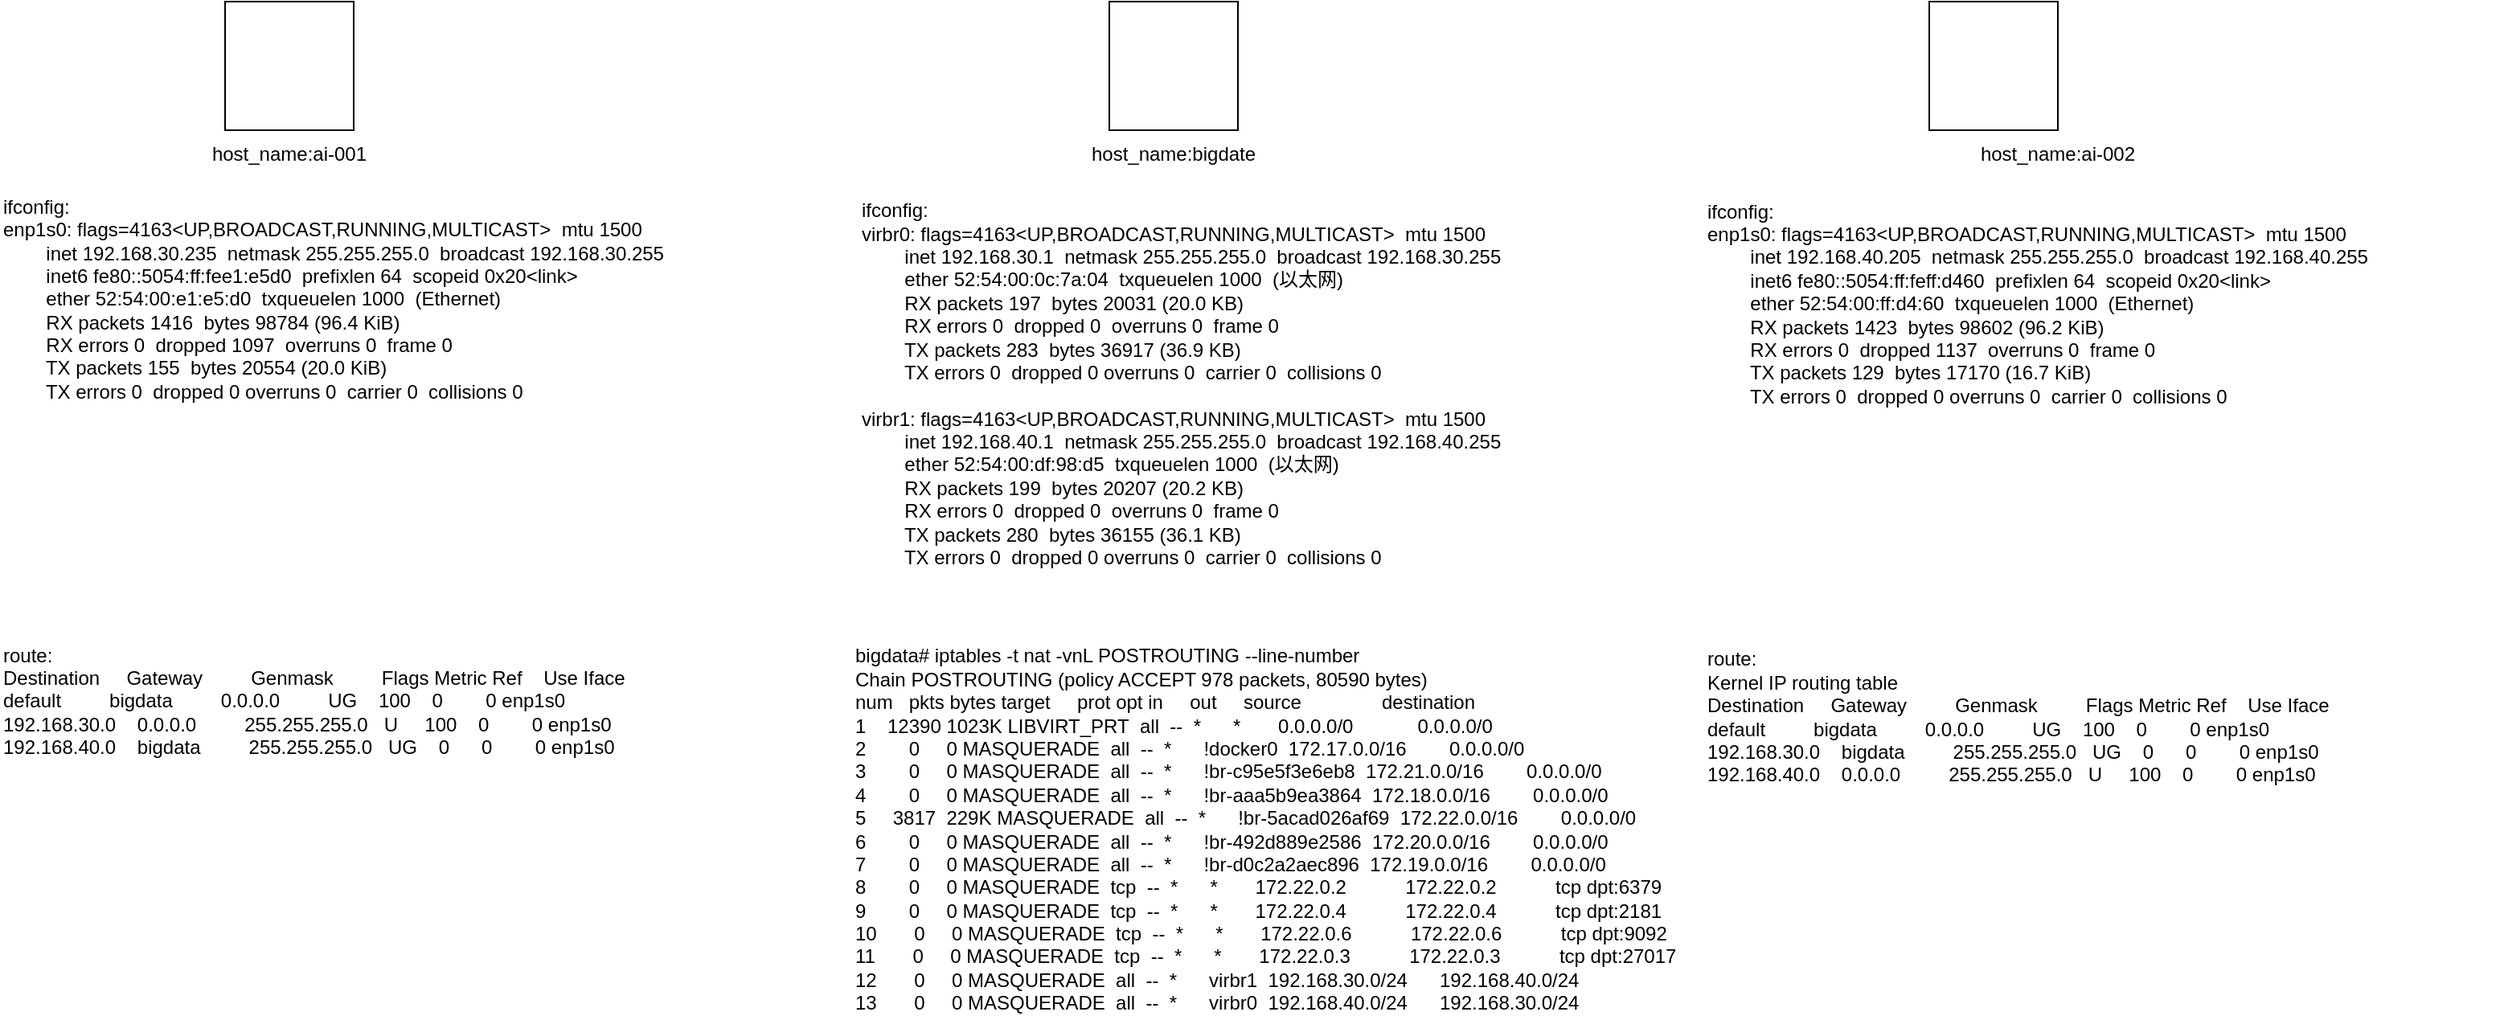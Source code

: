 <mxfile version="20.2.7" type="github">
  <diagram id="W1gFgebdyw7sRJ1A_aVv" name="第 1 页">
    <mxGraphModel dx="2062" dy="1133" grid="1" gridSize="10" guides="1" tooltips="1" connect="1" arrows="1" fold="1" page="1" pageScale="1" pageWidth="827" pageHeight="1169" math="0" shadow="0">
      <root>
        <mxCell id="0" />
        <mxCell id="1" parent="0" />
        <mxCell id="5NN0W6QtwbJhBw6NKLgg-1" value="" style="whiteSpace=wrap;html=1;aspect=fixed;" vertex="1" parent="1">
          <mxGeometry x="790" y="240" width="80" height="80" as="geometry" />
        </mxCell>
        <mxCell id="5NN0W6QtwbJhBw6NKLgg-2" value="" style="whiteSpace=wrap;html=1;aspect=fixed;" vertex="1" parent="1">
          <mxGeometry x="1300" y="240" width="80" height="80" as="geometry" />
        </mxCell>
        <mxCell id="5NN0W6QtwbJhBw6NKLgg-3" value="" style="whiteSpace=wrap;html=1;aspect=fixed;" vertex="1" parent="1">
          <mxGeometry x="240" y="240" width="80" height="80" as="geometry" />
        </mxCell>
        <mxCell id="5NN0W6QtwbJhBw6NKLgg-4" value="host_name:ai-001" style="text;html=1;strokeColor=none;fillColor=none;align=center;verticalAlign=middle;whiteSpace=wrap;rounded=0;" vertex="1" parent="1">
          <mxGeometry x="230" y="320" width="100" height="30" as="geometry" />
        </mxCell>
        <mxCell id="5NN0W6QtwbJhBw6NKLgg-5" value="host_name:ai-002" style="text;html=1;strokeColor=none;fillColor=none;align=center;verticalAlign=middle;whiteSpace=wrap;rounded=0;" vertex="1" parent="1">
          <mxGeometry x="1330" y="320" width="100" height="30" as="geometry" />
        </mxCell>
        <mxCell id="5NN0W6QtwbJhBw6NKLgg-6" value="host_name:bigdate" style="text;html=1;strokeColor=none;fillColor=none;align=center;verticalAlign=middle;whiteSpace=wrap;rounded=0;" vertex="1" parent="1">
          <mxGeometry x="780" y="320" width="100" height="30" as="geometry" />
        </mxCell>
        <mxCell id="5NN0W6QtwbJhBw6NKLgg-7" value="ifconfig:&lt;br&gt;&lt;div&gt;virbr0: flags=4163&amp;lt;UP,BROADCAST,RUNNING,MULTICAST&amp;gt;&amp;nbsp; mtu 1500&lt;/div&gt;&lt;div&gt;&amp;nbsp; &amp;nbsp; &amp;nbsp; &amp;nbsp; inet 192.168.30.1&amp;nbsp; netmask 255.255.255.0&amp;nbsp; broadcast 192.168.30.255&lt;/div&gt;&lt;div&gt;&amp;nbsp; &amp;nbsp; &amp;nbsp; &amp;nbsp; ether 52:54:00:0c:7a:04&amp;nbsp; txqueuelen 1000&amp;nbsp; (以太网)&lt;/div&gt;&lt;div&gt;&amp;nbsp; &amp;nbsp; &amp;nbsp; &amp;nbsp; RX packets 197&amp;nbsp; bytes 20031 (20.0 KB)&lt;/div&gt;&lt;div&gt;&amp;nbsp; &amp;nbsp; &amp;nbsp; &amp;nbsp; RX errors 0&amp;nbsp; dropped 0&amp;nbsp; overruns 0&amp;nbsp; frame 0&lt;/div&gt;&lt;div&gt;&amp;nbsp; &amp;nbsp; &amp;nbsp; &amp;nbsp; TX packets 283&amp;nbsp; bytes 36917 (36.9 KB)&lt;/div&gt;&lt;div&gt;&amp;nbsp; &amp;nbsp; &amp;nbsp; &amp;nbsp; TX errors 0&amp;nbsp; dropped 0 overruns 0&amp;nbsp; carrier 0&amp;nbsp; collisions 0&lt;/div&gt;&lt;div&gt;&lt;br&gt;&lt;/div&gt;&lt;div&gt;virbr1: flags=4163&amp;lt;UP,BROADCAST,RUNNING,MULTICAST&amp;gt;&amp;nbsp; mtu 1500&lt;/div&gt;&lt;div&gt;&amp;nbsp; &amp;nbsp; &amp;nbsp; &amp;nbsp; inet 192.168.40.1&amp;nbsp; netmask 255.255.255.0&amp;nbsp; broadcast 192.168.40.255&lt;/div&gt;&lt;div&gt;&amp;nbsp; &amp;nbsp; &amp;nbsp; &amp;nbsp; ether 52:54:00:df:98:d5&amp;nbsp; txqueuelen 1000&amp;nbsp; (以太网)&lt;/div&gt;&lt;div&gt;&amp;nbsp; &amp;nbsp; &amp;nbsp; &amp;nbsp; RX packets 199&amp;nbsp; bytes 20207 (20.2 KB)&lt;/div&gt;&lt;div&gt;&amp;nbsp; &amp;nbsp; &amp;nbsp; &amp;nbsp; RX errors 0&amp;nbsp; dropped 0&amp;nbsp; overruns 0&amp;nbsp; frame 0&lt;/div&gt;&lt;div&gt;&amp;nbsp; &amp;nbsp; &amp;nbsp; &amp;nbsp; TX packets 280&amp;nbsp; bytes 36155 (36.1 KB)&lt;/div&gt;&lt;div&gt;&amp;nbsp; &amp;nbsp; &amp;nbsp; &amp;nbsp; TX errors 0&amp;nbsp; dropped 0 overruns 0&amp;nbsp; carrier 0&amp;nbsp; collisions 0&lt;/div&gt;&lt;div&gt;&lt;br&gt;&lt;/div&gt;" style="text;html=1;strokeColor=none;fillColor=none;align=left;verticalAlign=middle;whiteSpace=wrap;rounded=0;" vertex="1" parent="1">
          <mxGeometry x="634" y="470" width="1020" height="30" as="geometry" />
        </mxCell>
        <mxCell id="5NN0W6QtwbJhBw6NKLgg-8" value="ifconfig:&lt;br&gt;&lt;div&gt;enp1s0: flags=4163&amp;lt;UP,BROADCAST,RUNNING,MULTICAST&amp;gt;&amp;nbsp; mtu 1500&lt;/div&gt;&lt;div&gt;&amp;nbsp; &amp;nbsp; &amp;nbsp; &amp;nbsp; inet 192.168.30.235&amp;nbsp; netmask 255.255.255.0&amp;nbsp; broadcast 192.168.30.255&lt;/div&gt;&lt;div&gt;&amp;nbsp; &amp;nbsp; &amp;nbsp; &amp;nbsp; inet6 fe80::5054:ff:fee1:e5d0&amp;nbsp; prefixlen 64&amp;nbsp; scopeid 0x20&amp;lt;link&amp;gt;&lt;/div&gt;&lt;div&gt;&amp;nbsp; &amp;nbsp; &amp;nbsp; &amp;nbsp; ether 52:54:00:e1:e5:d0&amp;nbsp; txqueuelen 1000&amp;nbsp; (Ethernet)&lt;/div&gt;&lt;div&gt;&amp;nbsp; &amp;nbsp; &amp;nbsp; &amp;nbsp; RX packets 1416&amp;nbsp; bytes 98784 (96.4 KiB)&lt;/div&gt;&lt;div&gt;&amp;nbsp; &amp;nbsp; &amp;nbsp; &amp;nbsp; RX errors 0&amp;nbsp; dropped 1097&amp;nbsp; overruns 0&amp;nbsp; frame 0&lt;/div&gt;&lt;div&gt;&amp;nbsp; &amp;nbsp; &amp;nbsp; &amp;nbsp; TX packets 155&amp;nbsp; bytes 20554 (20.0 KiB)&lt;/div&gt;&lt;div&gt;&amp;nbsp; &amp;nbsp; &amp;nbsp; &amp;nbsp; TX errors 0&amp;nbsp; dropped 0 overruns 0&amp;nbsp; carrier 0&amp;nbsp; collisions 0&lt;/div&gt;" style="text;html=1;strokeColor=none;fillColor=none;align=left;verticalAlign=middle;whiteSpace=wrap;rounded=0;" vertex="1" parent="1">
          <mxGeometry x="100" y="410" width="480" height="30" as="geometry" />
        </mxCell>
        <mxCell id="5NN0W6QtwbJhBw6NKLgg-9" value="ifconfig:&lt;br&gt;&lt;div&gt;enp1s0: flags=4163&amp;lt;UP,BROADCAST,RUNNING,MULTICAST&amp;gt;&amp;nbsp; mtu 1500&lt;/div&gt;&lt;div&gt;&amp;nbsp; &amp;nbsp; &amp;nbsp; &amp;nbsp; inet 192.168.40.205&amp;nbsp; netmask 255.255.255.0&amp;nbsp; broadcast 192.168.40.255&lt;/div&gt;&lt;div&gt;&amp;nbsp; &amp;nbsp; &amp;nbsp; &amp;nbsp; inet6 fe80::5054:ff:feff:d460&amp;nbsp; prefixlen 64&amp;nbsp; scopeid 0x20&amp;lt;link&amp;gt;&lt;/div&gt;&lt;div&gt;&amp;nbsp; &amp;nbsp; &amp;nbsp; &amp;nbsp; ether 52:54:00:ff:d4:60&amp;nbsp; txqueuelen 1000&amp;nbsp; (Ethernet)&lt;/div&gt;&lt;div&gt;&amp;nbsp; &amp;nbsp; &amp;nbsp; &amp;nbsp; RX packets 1423&amp;nbsp; bytes 98602 (96.2 KiB)&lt;/div&gt;&lt;div&gt;&amp;nbsp; &amp;nbsp; &amp;nbsp; &amp;nbsp; RX errors 0&amp;nbsp; dropped 1137&amp;nbsp; overruns 0&amp;nbsp; frame 0&lt;/div&gt;&lt;div&gt;&amp;nbsp; &amp;nbsp; &amp;nbsp; &amp;nbsp; TX packets 129&amp;nbsp; bytes 17170 (16.7 KiB)&lt;/div&gt;&lt;div&gt;&amp;nbsp; &amp;nbsp; &amp;nbsp; &amp;nbsp; TX errors 0&amp;nbsp; dropped 0 overruns 0&amp;nbsp; carrier 0&amp;nbsp; collisions 0&lt;/div&gt;&lt;div&gt;&lt;br&gt;&lt;/div&gt;" style="text;html=1;strokeColor=none;fillColor=none;align=left;verticalAlign=middle;whiteSpace=wrap;rounded=0;" vertex="1" parent="1">
          <mxGeometry x="1160" y="420" width="420" height="30" as="geometry" />
        </mxCell>
        <mxCell id="5NN0W6QtwbJhBw6NKLgg-10" value="route:&lt;br&gt;&lt;div&gt;Destination&amp;nbsp; &amp;nbsp; &amp;nbsp;Gateway&amp;nbsp; &amp;nbsp; &amp;nbsp; &amp;nbsp; &amp;nbsp;Genmask&amp;nbsp; &amp;nbsp; &amp;nbsp; &amp;nbsp; &amp;nbsp;Flags Metric Ref&amp;nbsp; &amp;nbsp; Use Iface&lt;/div&gt;&lt;div&gt;default&amp;nbsp; &amp;nbsp; &amp;nbsp; &amp;nbsp; &amp;nbsp;bigdata&amp;nbsp; &amp;nbsp; &amp;nbsp; &amp;nbsp; &amp;nbsp;0.0.0.0&amp;nbsp; &amp;nbsp; &amp;nbsp; &amp;nbsp; &amp;nbsp;UG&amp;nbsp; &amp;nbsp; 100&amp;nbsp; &amp;nbsp; 0&amp;nbsp; &amp;nbsp; &amp;nbsp; &amp;nbsp; 0 enp1s0&lt;/div&gt;&lt;div&gt;192.168.30.0&amp;nbsp; &amp;nbsp; 0.0.0.0&amp;nbsp; &amp;nbsp; &amp;nbsp; &amp;nbsp; &amp;nbsp;255.255.255.0&amp;nbsp; &amp;nbsp;U&amp;nbsp; &amp;nbsp; &amp;nbsp;100&amp;nbsp; &amp;nbsp; 0&amp;nbsp; &amp;nbsp; &amp;nbsp; &amp;nbsp; 0 enp1s0&lt;/div&gt;&lt;div&gt;192.168.40.0&amp;nbsp; &amp;nbsp; bigdata&amp;nbsp; &amp;nbsp; &amp;nbsp; &amp;nbsp; &amp;nbsp;255.255.255.0&amp;nbsp; &amp;nbsp;UG&amp;nbsp; &amp;nbsp; 0&amp;nbsp; &amp;nbsp; &amp;nbsp; 0&amp;nbsp; &amp;nbsp; &amp;nbsp; &amp;nbsp; 0 enp1s0&lt;/div&gt;" style="text;html=1;strokeColor=none;fillColor=none;align=left;verticalAlign=middle;whiteSpace=wrap;rounded=0;" vertex="1" parent="1">
          <mxGeometry x="100" y="660" width="400" height="30" as="geometry" />
        </mxCell>
        <mxCell id="5NN0W6QtwbJhBw6NKLgg-11" value="route:&lt;br&gt;&lt;div&gt;&lt;div&gt;Kernel IP routing table&lt;/div&gt;&lt;div&gt;Destination&amp;nbsp; &amp;nbsp; &amp;nbsp;Gateway&amp;nbsp; &amp;nbsp; &amp;nbsp; &amp;nbsp; &amp;nbsp;Genmask&amp;nbsp; &amp;nbsp; &amp;nbsp; &amp;nbsp; &amp;nbsp;Flags Metric Ref&amp;nbsp; &amp;nbsp; Use Iface&lt;/div&gt;&lt;div&gt;default&amp;nbsp; &amp;nbsp; &amp;nbsp; &amp;nbsp; &amp;nbsp;bigdata&amp;nbsp; &amp;nbsp; &amp;nbsp; &amp;nbsp; &amp;nbsp;0.0.0.0&amp;nbsp; &amp;nbsp; &amp;nbsp; &amp;nbsp; &amp;nbsp;UG&amp;nbsp; &amp;nbsp; 100&amp;nbsp; &amp;nbsp; 0&amp;nbsp; &amp;nbsp; &amp;nbsp; &amp;nbsp; 0 enp1s0&lt;/div&gt;&lt;div&gt;192.168.30.0&amp;nbsp; &amp;nbsp; bigdata&amp;nbsp; &amp;nbsp; &amp;nbsp; &amp;nbsp; &amp;nbsp;255.255.255.0&amp;nbsp; &amp;nbsp;UG&amp;nbsp; &amp;nbsp; 0&amp;nbsp; &amp;nbsp; &amp;nbsp; 0&amp;nbsp; &amp;nbsp; &amp;nbsp; &amp;nbsp; 0 enp1s0&lt;/div&gt;&lt;div&gt;192.168.40.0&amp;nbsp; &amp;nbsp; 0.0.0.0&amp;nbsp; &amp;nbsp; &amp;nbsp; &amp;nbsp; &amp;nbsp;255.255.255.0&amp;nbsp; &amp;nbsp;U&amp;nbsp; &amp;nbsp; &amp;nbsp;100&amp;nbsp; &amp;nbsp; 0&amp;nbsp; &amp;nbsp; &amp;nbsp; &amp;nbsp; 0 enp1s0&lt;/div&gt;&lt;/div&gt;" style="text;html=1;strokeColor=none;fillColor=none;align=left;verticalAlign=middle;whiteSpace=wrap;rounded=0;" vertex="1" parent="1">
          <mxGeometry x="1160" y="670" width="400" height="30" as="geometry" />
        </mxCell>
        <mxCell id="5NN0W6QtwbJhBw6NKLgg-12" value="&lt;div&gt;bigdata# iptables -t nat -vnL POSTROUTING --line-number&lt;/div&gt;&lt;div&gt;Chain POSTROUTING (policy ACCEPT 978 packets, 80590 bytes)&lt;/div&gt;&lt;div&gt;num&amp;nbsp; &amp;nbsp;pkts bytes target&amp;nbsp; &amp;nbsp; &amp;nbsp;prot opt in&amp;nbsp; &amp;nbsp; &amp;nbsp;out&amp;nbsp; &amp;nbsp; &amp;nbsp;source&amp;nbsp; &amp;nbsp; &amp;nbsp; &amp;nbsp; &amp;nbsp; &amp;nbsp; &amp;nbsp; &amp;nbsp;destination&amp;nbsp; &amp;nbsp; &amp;nbsp; &amp;nbsp; &amp;nbsp;&lt;/div&gt;&lt;div&gt;1&amp;nbsp; &amp;nbsp; 12390 1023K LIBVIRT_PRT&amp;nbsp; all&amp;nbsp; --&amp;nbsp; *&amp;nbsp; &amp;nbsp; &amp;nbsp; *&amp;nbsp; &amp;nbsp; &amp;nbsp; &amp;nbsp;0.0.0.0/0&amp;nbsp; &amp;nbsp; &amp;nbsp; &amp;nbsp; &amp;nbsp; &amp;nbsp; 0.0.0.0/0&amp;nbsp; &amp;nbsp; &amp;nbsp; &amp;nbsp; &amp;nbsp; &amp;nbsp;&lt;/div&gt;&lt;div&gt;2&amp;nbsp; &amp;nbsp; &amp;nbsp; &amp;nbsp; 0&amp;nbsp; &amp;nbsp; &amp;nbsp;0 MASQUERADE&amp;nbsp; all&amp;nbsp; --&amp;nbsp; *&amp;nbsp; &amp;nbsp; &amp;nbsp; !docker0&amp;nbsp; 172.17.0.0/16&amp;nbsp; &amp;nbsp; &amp;nbsp; &amp;nbsp; 0.0.0.0/0&amp;nbsp; &amp;nbsp; &amp;nbsp; &amp;nbsp; &amp;nbsp; &amp;nbsp;&lt;/div&gt;&lt;div&gt;3&amp;nbsp; &amp;nbsp; &amp;nbsp; &amp;nbsp; 0&amp;nbsp; &amp;nbsp; &amp;nbsp;0 MASQUERADE&amp;nbsp; all&amp;nbsp; --&amp;nbsp; *&amp;nbsp; &amp;nbsp; &amp;nbsp; !br-c95e5f3e6eb8&amp;nbsp; 172.21.0.0/16&amp;nbsp; &amp;nbsp; &amp;nbsp; &amp;nbsp; 0.0.0.0/0&amp;nbsp; &amp;nbsp; &amp;nbsp; &amp;nbsp; &amp;nbsp; &amp;nbsp;&lt;/div&gt;&lt;div&gt;4&amp;nbsp; &amp;nbsp; &amp;nbsp; &amp;nbsp; 0&amp;nbsp; &amp;nbsp; &amp;nbsp;0 MASQUERADE&amp;nbsp; all&amp;nbsp; --&amp;nbsp; *&amp;nbsp; &amp;nbsp; &amp;nbsp; !br-aaa5b9ea3864&amp;nbsp; 172.18.0.0/16&amp;nbsp; &amp;nbsp; &amp;nbsp; &amp;nbsp; 0.0.0.0/0&amp;nbsp; &amp;nbsp; &amp;nbsp; &amp;nbsp; &amp;nbsp; &amp;nbsp;&lt;/div&gt;&lt;div&gt;5&amp;nbsp; &amp;nbsp; &amp;nbsp;3817&amp;nbsp; 229K MASQUERADE&amp;nbsp; all&amp;nbsp; --&amp;nbsp; *&amp;nbsp; &amp;nbsp; &amp;nbsp; !br-5acad026af69&amp;nbsp; 172.22.0.0/16&amp;nbsp; &amp;nbsp; &amp;nbsp; &amp;nbsp; 0.0.0.0/0&amp;nbsp; &amp;nbsp; &amp;nbsp; &amp;nbsp; &amp;nbsp; &amp;nbsp;&lt;/div&gt;&lt;div&gt;6&amp;nbsp; &amp;nbsp; &amp;nbsp; &amp;nbsp; 0&amp;nbsp; &amp;nbsp; &amp;nbsp;0 MASQUERADE&amp;nbsp; all&amp;nbsp; --&amp;nbsp; *&amp;nbsp; &amp;nbsp; &amp;nbsp; !br-492d889e2586&amp;nbsp; 172.20.0.0/16&amp;nbsp; &amp;nbsp; &amp;nbsp; &amp;nbsp; 0.0.0.0/0&amp;nbsp; &amp;nbsp; &amp;nbsp; &amp;nbsp; &amp;nbsp; &amp;nbsp;&lt;/div&gt;&lt;div&gt;7&amp;nbsp; &amp;nbsp; &amp;nbsp; &amp;nbsp; 0&amp;nbsp; &amp;nbsp; &amp;nbsp;0 MASQUERADE&amp;nbsp; all&amp;nbsp; --&amp;nbsp; *&amp;nbsp; &amp;nbsp; &amp;nbsp; !br-d0c2a2aec896&amp;nbsp; 172.19.0.0/16&amp;nbsp; &amp;nbsp; &amp;nbsp; &amp;nbsp; 0.0.0.0/0&amp;nbsp; &amp;nbsp; &amp;nbsp; &amp;nbsp; &amp;nbsp; &amp;nbsp;&lt;/div&gt;&lt;div&gt;8&amp;nbsp; &amp;nbsp; &amp;nbsp; &amp;nbsp; 0&amp;nbsp; &amp;nbsp; &amp;nbsp;0 MASQUERADE&amp;nbsp; tcp&amp;nbsp; --&amp;nbsp; *&amp;nbsp; &amp;nbsp; &amp;nbsp; *&amp;nbsp; &amp;nbsp; &amp;nbsp; &amp;nbsp;172.22.0.2&amp;nbsp; &amp;nbsp; &amp;nbsp; &amp;nbsp; &amp;nbsp; &amp;nbsp;172.22.0.2&amp;nbsp; &amp;nbsp; &amp;nbsp; &amp;nbsp; &amp;nbsp; &amp;nbsp;tcp dpt:6379&lt;/div&gt;&lt;div&gt;9&amp;nbsp; &amp;nbsp; &amp;nbsp; &amp;nbsp; 0&amp;nbsp; &amp;nbsp; &amp;nbsp;0 MASQUERADE&amp;nbsp; tcp&amp;nbsp; --&amp;nbsp; *&amp;nbsp; &amp;nbsp; &amp;nbsp; *&amp;nbsp; &amp;nbsp; &amp;nbsp; &amp;nbsp;172.22.0.4&amp;nbsp; &amp;nbsp; &amp;nbsp; &amp;nbsp; &amp;nbsp; &amp;nbsp;172.22.0.4&amp;nbsp; &amp;nbsp; &amp;nbsp; &amp;nbsp; &amp;nbsp; &amp;nbsp;tcp dpt:2181&lt;/div&gt;&lt;div&gt;10&amp;nbsp; &amp;nbsp; &amp;nbsp; &amp;nbsp;0&amp;nbsp; &amp;nbsp; &amp;nbsp;0 MASQUERADE&amp;nbsp; tcp&amp;nbsp; --&amp;nbsp; *&amp;nbsp; &amp;nbsp; &amp;nbsp; *&amp;nbsp; &amp;nbsp; &amp;nbsp; &amp;nbsp;172.22.0.6&amp;nbsp; &amp;nbsp; &amp;nbsp; &amp;nbsp; &amp;nbsp; &amp;nbsp;172.22.0.6&amp;nbsp; &amp;nbsp; &amp;nbsp; &amp;nbsp; &amp;nbsp; &amp;nbsp;tcp dpt:9092&lt;/div&gt;&lt;div&gt;11&amp;nbsp; &amp;nbsp; &amp;nbsp; &amp;nbsp;0&amp;nbsp; &amp;nbsp; &amp;nbsp;0 MASQUERADE&amp;nbsp; tcp&amp;nbsp; --&amp;nbsp; *&amp;nbsp; &amp;nbsp; &amp;nbsp; *&amp;nbsp; &amp;nbsp; &amp;nbsp; &amp;nbsp;172.22.0.3&amp;nbsp; &amp;nbsp; &amp;nbsp; &amp;nbsp; &amp;nbsp; &amp;nbsp;172.22.0.3&amp;nbsp; &amp;nbsp; &amp;nbsp; &amp;nbsp; &amp;nbsp; &amp;nbsp;tcp dpt:27017&lt;/div&gt;&lt;div&gt;12&amp;nbsp; &amp;nbsp; &amp;nbsp; &amp;nbsp;0&amp;nbsp; &amp;nbsp; &amp;nbsp;0 MASQUERADE&amp;nbsp; all&amp;nbsp; --&amp;nbsp; *&amp;nbsp; &amp;nbsp; &amp;nbsp; virbr1&amp;nbsp; 192.168.30.0/24&amp;nbsp; &amp;nbsp; &amp;nbsp; 192.168.40.0/24&amp;nbsp; &amp;nbsp; &amp;nbsp;&lt;/div&gt;&lt;div&gt;13&amp;nbsp; &amp;nbsp; &amp;nbsp; &amp;nbsp;0&amp;nbsp; &amp;nbsp; &amp;nbsp;0 MASQUERADE&amp;nbsp; all&amp;nbsp; --&amp;nbsp; *&amp;nbsp; &amp;nbsp; &amp;nbsp; virbr0&amp;nbsp; 192.168.40.0/24&amp;nbsp; &amp;nbsp; &amp;nbsp; 192.168.30.0/24&lt;/div&gt;" style="text;html=1;strokeColor=none;fillColor=none;align=left;verticalAlign=middle;whiteSpace=wrap;rounded=0;" vertex="1" parent="1">
          <mxGeometry x="630" y="740" width="590" height="30" as="geometry" />
        </mxCell>
      </root>
    </mxGraphModel>
  </diagram>
</mxfile>
